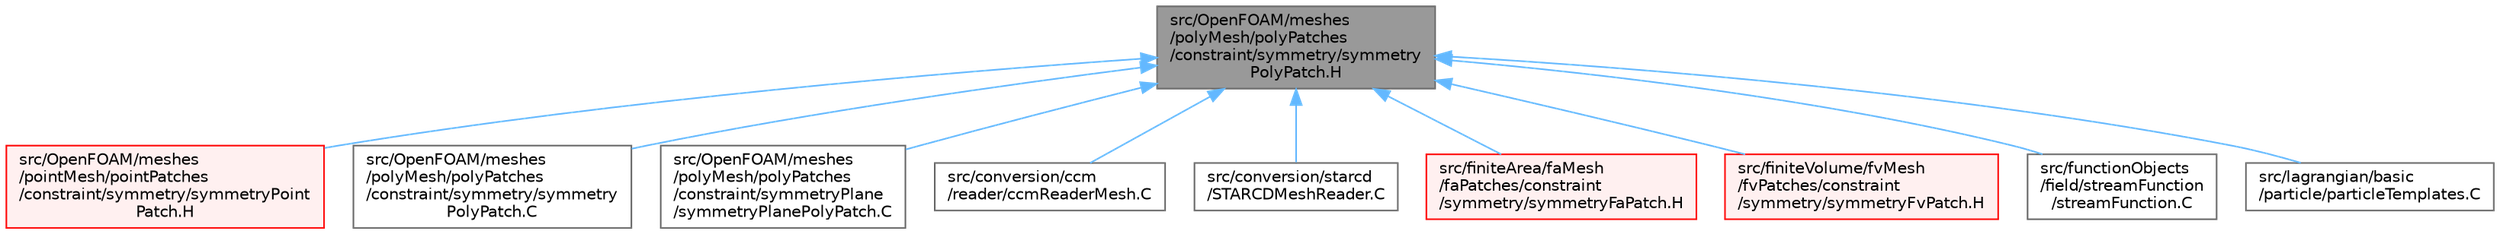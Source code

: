 digraph "src/OpenFOAM/meshes/polyMesh/polyPatches/constraint/symmetry/symmetryPolyPatch.H"
{
 // LATEX_PDF_SIZE
  bgcolor="transparent";
  edge [fontname=Helvetica,fontsize=10,labelfontname=Helvetica,labelfontsize=10];
  node [fontname=Helvetica,fontsize=10,shape=box,height=0.2,width=0.4];
  Node1 [id="Node000001",label="src/OpenFOAM/meshes\l/polyMesh/polyPatches\l/constraint/symmetry/symmetry\lPolyPatch.H",height=0.2,width=0.4,color="gray40", fillcolor="grey60", style="filled", fontcolor="black",tooltip=" "];
  Node1 -> Node2 [id="edge1_Node000001_Node000002",dir="back",color="steelblue1",style="solid",tooltip=" "];
  Node2 [id="Node000002",label="src/OpenFOAM/meshes\l/pointMesh/pointPatches\l/constraint/symmetry/symmetryPoint\lPatch.H",height=0.2,width=0.4,color="red", fillcolor="#FFF0F0", style="filled",URL="$symmetryPointPatch_8H.html",tooltip=" "];
  Node1 -> Node25 [id="edge2_Node000001_Node000025",dir="back",color="steelblue1",style="solid",tooltip=" "];
  Node25 [id="Node000025",label="src/OpenFOAM/meshes\l/polyMesh/polyPatches\l/constraint/symmetry/symmetry\lPolyPatch.C",height=0.2,width=0.4,color="grey40", fillcolor="white", style="filled",URL="$symmetryPolyPatch_8C.html",tooltip=" "];
  Node1 -> Node26 [id="edge3_Node000001_Node000026",dir="back",color="steelblue1",style="solid",tooltip=" "];
  Node26 [id="Node000026",label="src/OpenFOAM/meshes\l/polyMesh/polyPatches\l/constraint/symmetryPlane\l/symmetryPlanePolyPatch.C",height=0.2,width=0.4,color="grey40", fillcolor="white", style="filled",URL="$symmetryPlanePolyPatch_8C.html",tooltip=" "];
  Node1 -> Node27 [id="edge4_Node000001_Node000027",dir="back",color="steelblue1",style="solid",tooltip=" "];
  Node27 [id="Node000027",label="src/conversion/ccm\l/reader/ccmReaderMesh.C",height=0.2,width=0.4,color="grey40", fillcolor="white", style="filled",URL="$ccmReaderMesh_8C.html",tooltip=" "];
  Node1 -> Node28 [id="edge5_Node000001_Node000028",dir="back",color="steelblue1",style="solid",tooltip=" "];
  Node28 [id="Node000028",label="src/conversion/starcd\l/STARCDMeshReader.C",height=0.2,width=0.4,color="grey40", fillcolor="white", style="filled",URL="$STARCDMeshReader_8C.html",tooltip=" "];
  Node1 -> Node29 [id="edge6_Node000001_Node000029",dir="back",color="steelblue1",style="solid",tooltip=" "];
  Node29 [id="Node000029",label="src/finiteArea/faMesh\l/faPatches/constraint\l/symmetry/symmetryFaPatch.H",height=0.2,width=0.4,color="red", fillcolor="#FFF0F0", style="filled",URL="$symmetryFaPatch_8H.html",tooltip=" "];
  Node1 -> Node48 [id="edge7_Node000001_Node000048",dir="back",color="steelblue1",style="solid",tooltip=" "];
  Node48 [id="Node000048",label="src/finiteVolume/fvMesh\l/fvPatches/constraint\l/symmetry/symmetryFvPatch.H",height=0.2,width=0.4,color="red", fillcolor="#FFF0F0", style="filled",URL="$symmetryFvPatch_8H.html",tooltip=" "];
  Node1 -> Node78 [id="edge8_Node000001_Node000078",dir="back",color="steelblue1",style="solid",tooltip=" "];
  Node78 [id="Node000078",label="src/functionObjects\l/field/streamFunction\l/streamFunction.C",height=0.2,width=0.4,color="grey40", fillcolor="white", style="filled",URL="$streamFunction_8C.html",tooltip=" "];
  Node1 -> Node79 [id="edge9_Node000001_Node000079",dir="back",color="steelblue1",style="solid",tooltip=" "];
  Node79 [id="Node000079",label="src/lagrangian/basic\l/particle/particleTemplates.C",height=0.2,width=0.4,color="grey40", fillcolor="white", style="filled",URL="$particleTemplates_8C.html",tooltip=" "];
}
